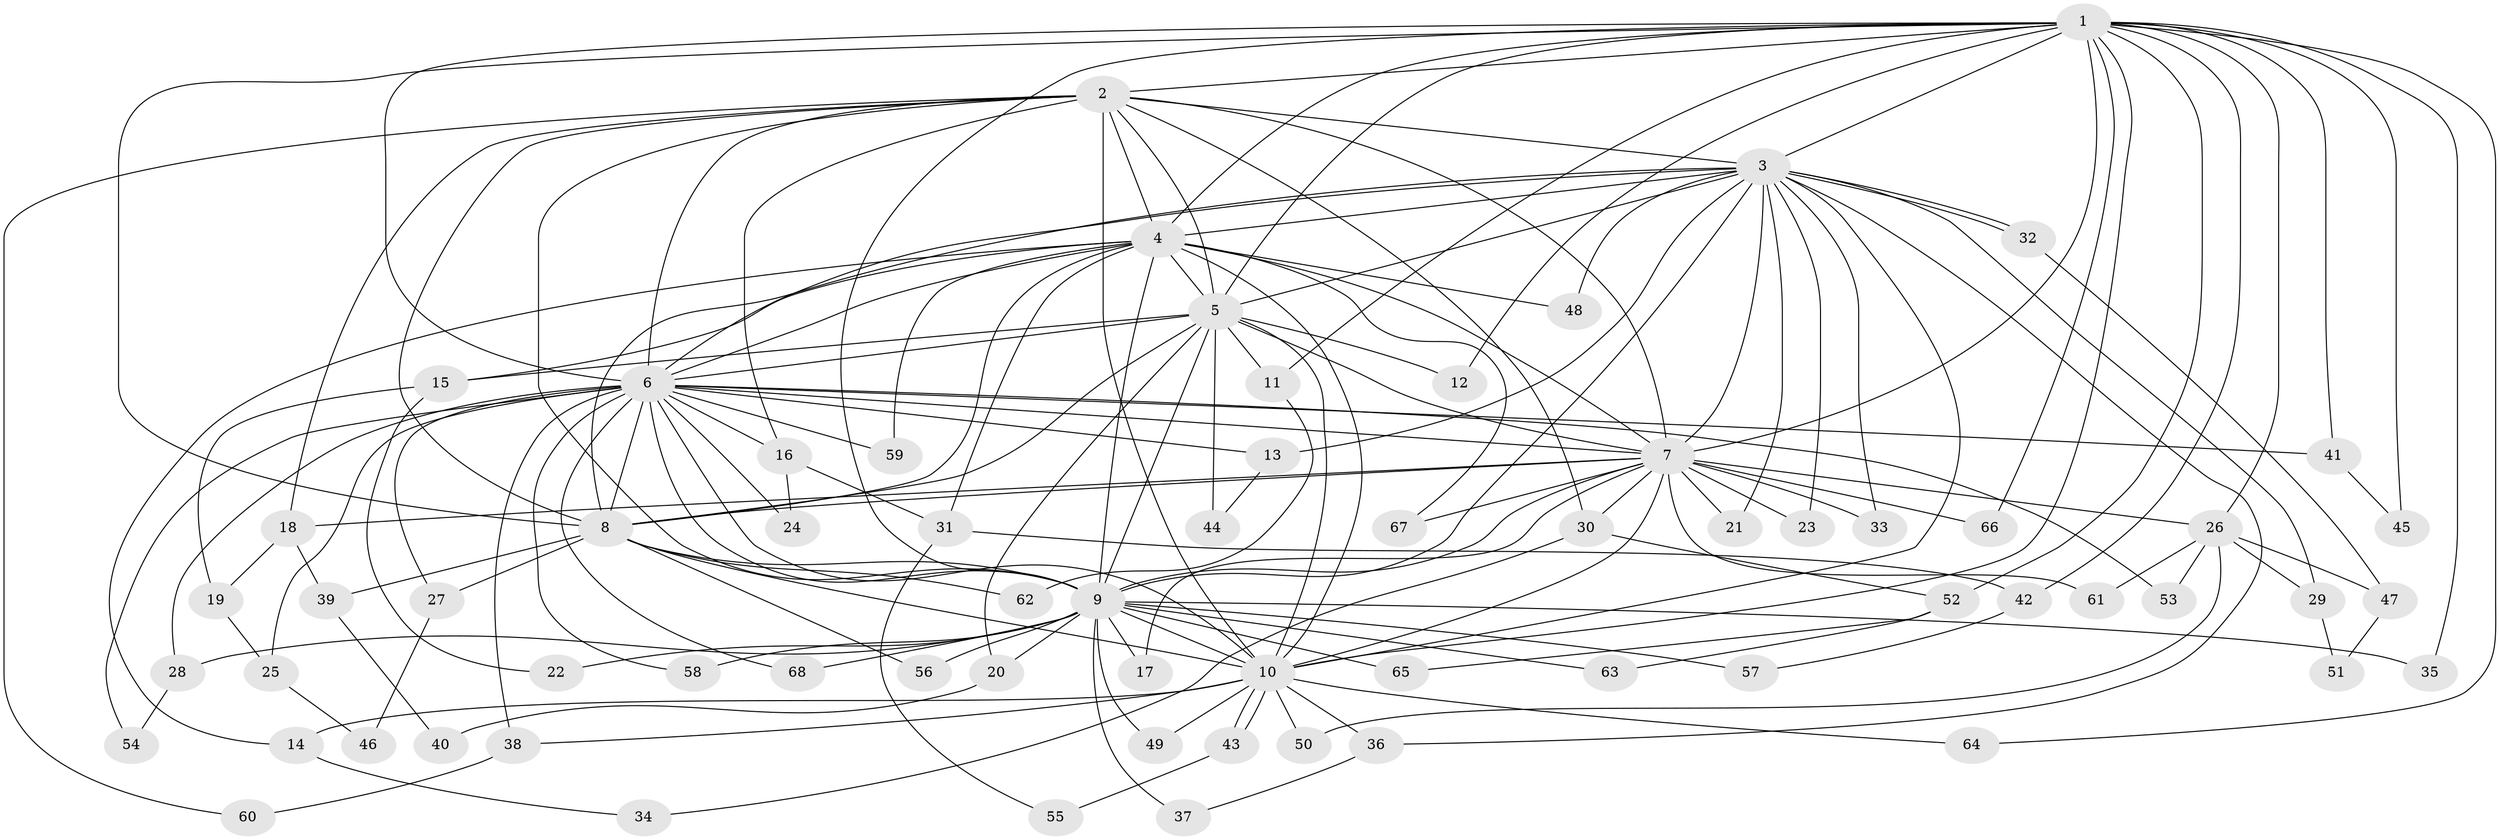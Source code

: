 // Generated by graph-tools (version 1.1) at 2025/25/03/09/25 03:25:49]
// undirected, 68 vertices, 161 edges
graph export_dot {
graph [start="1"]
  node [color=gray90,style=filled];
  1;
  2;
  3;
  4;
  5;
  6;
  7;
  8;
  9;
  10;
  11;
  12;
  13;
  14;
  15;
  16;
  17;
  18;
  19;
  20;
  21;
  22;
  23;
  24;
  25;
  26;
  27;
  28;
  29;
  30;
  31;
  32;
  33;
  34;
  35;
  36;
  37;
  38;
  39;
  40;
  41;
  42;
  43;
  44;
  45;
  46;
  47;
  48;
  49;
  50;
  51;
  52;
  53;
  54;
  55;
  56;
  57;
  58;
  59;
  60;
  61;
  62;
  63;
  64;
  65;
  66;
  67;
  68;
  1 -- 2;
  1 -- 3;
  1 -- 4;
  1 -- 5;
  1 -- 6;
  1 -- 7;
  1 -- 8;
  1 -- 9;
  1 -- 10;
  1 -- 11;
  1 -- 12;
  1 -- 26;
  1 -- 35;
  1 -- 41;
  1 -- 42;
  1 -- 45;
  1 -- 52;
  1 -- 64;
  1 -- 66;
  2 -- 3;
  2 -- 4;
  2 -- 5;
  2 -- 6;
  2 -- 7;
  2 -- 8;
  2 -- 9;
  2 -- 10;
  2 -- 16;
  2 -- 18;
  2 -- 30;
  2 -- 60;
  3 -- 4;
  3 -- 5;
  3 -- 6;
  3 -- 7;
  3 -- 8;
  3 -- 9;
  3 -- 10;
  3 -- 13;
  3 -- 21;
  3 -- 23;
  3 -- 29;
  3 -- 32;
  3 -- 32;
  3 -- 33;
  3 -- 36;
  3 -- 48;
  4 -- 5;
  4 -- 6;
  4 -- 7;
  4 -- 8;
  4 -- 9;
  4 -- 10;
  4 -- 14;
  4 -- 15;
  4 -- 31;
  4 -- 48;
  4 -- 59;
  4 -- 67;
  5 -- 6;
  5 -- 7;
  5 -- 8;
  5 -- 9;
  5 -- 10;
  5 -- 11;
  5 -- 12;
  5 -- 15;
  5 -- 20;
  5 -- 44;
  6 -- 7;
  6 -- 8;
  6 -- 9;
  6 -- 10;
  6 -- 13;
  6 -- 16;
  6 -- 24;
  6 -- 25;
  6 -- 27;
  6 -- 28;
  6 -- 38;
  6 -- 41;
  6 -- 53;
  6 -- 54;
  6 -- 58;
  6 -- 59;
  6 -- 68;
  7 -- 8;
  7 -- 9;
  7 -- 10;
  7 -- 17;
  7 -- 18;
  7 -- 21;
  7 -- 23;
  7 -- 26;
  7 -- 30;
  7 -- 33;
  7 -- 61;
  7 -- 66;
  7 -- 67;
  8 -- 9;
  8 -- 10;
  8 -- 27;
  8 -- 39;
  8 -- 56;
  8 -- 62;
  9 -- 10;
  9 -- 17;
  9 -- 20;
  9 -- 22;
  9 -- 28;
  9 -- 35;
  9 -- 37;
  9 -- 49;
  9 -- 56;
  9 -- 57;
  9 -- 58;
  9 -- 63;
  9 -- 65;
  9 -- 68;
  10 -- 14;
  10 -- 36;
  10 -- 38;
  10 -- 43;
  10 -- 43;
  10 -- 49;
  10 -- 50;
  10 -- 64;
  11 -- 62;
  13 -- 44;
  14 -- 34;
  15 -- 19;
  15 -- 22;
  16 -- 24;
  16 -- 31;
  18 -- 19;
  18 -- 39;
  19 -- 25;
  20 -- 40;
  25 -- 46;
  26 -- 29;
  26 -- 47;
  26 -- 50;
  26 -- 53;
  26 -- 61;
  27 -- 46;
  28 -- 54;
  29 -- 51;
  30 -- 34;
  30 -- 52;
  31 -- 42;
  31 -- 55;
  32 -- 47;
  36 -- 37;
  38 -- 60;
  39 -- 40;
  41 -- 45;
  42 -- 57;
  43 -- 55;
  47 -- 51;
  52 -- 63;
  52 -- 65;
}
